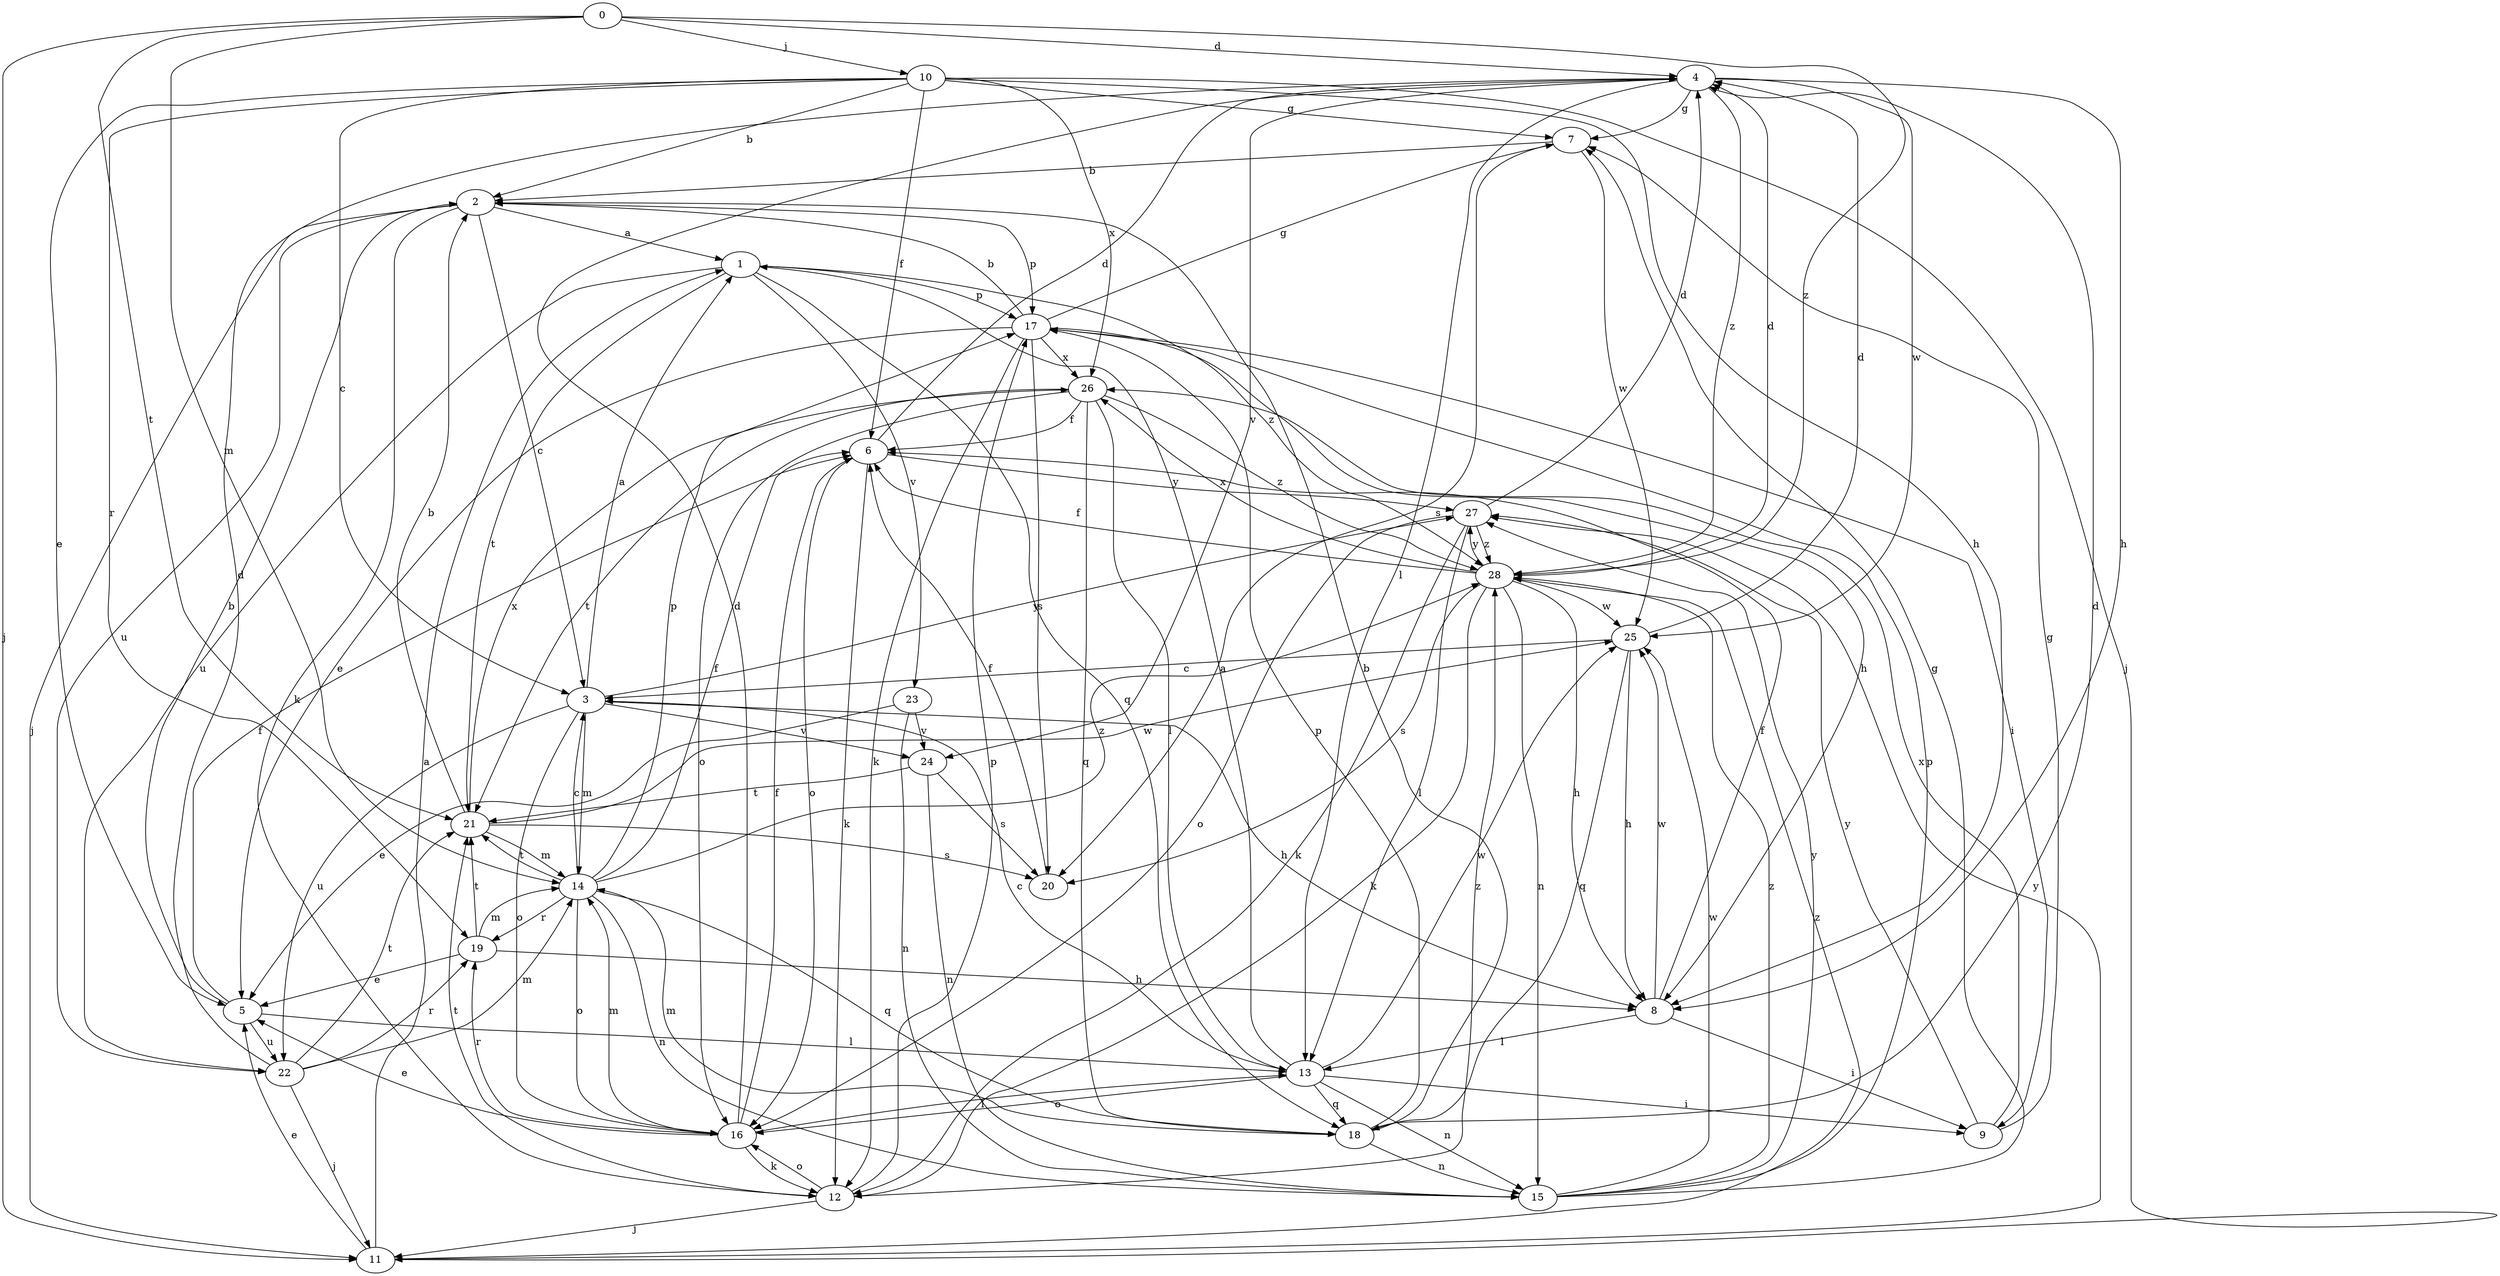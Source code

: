 strict digraph  {
0;
1;
2;
3;
4;
5;
6;
7;
8;
9;
10;
11;
12;
13;
14;
15;
16;
17;
18;
19;
20;
21;
22;
23;
24;
25;
26;
27;
28;
0 -> 4  [label=d];
0 -> 10  [label=j];
0 -> 11  [label=j];
0 -> 14  [label=m];
0 -> 21  [label=t];
0 -> 28  [label=z];
1 -> 17  [label=p];
1 -> 18  [label=q];
1 -> 21  [label=t];
1 -> 22  [label=u];
1 -> 23  [label=v];
1 -> 28  [label=z];
2 -> 1  [label=a];
2 -> 3  [label=c];
2 -> 11  [label=j];
2 -> 12  [label=k];
2 -> 17  [label=p];
2 -> 22  [label=u];
3 -> 1  [label=a];
3 -> 8  [label=h];
3 -> 14  [label=m];
3 -> 16  [label=o];
3 -> 22  [label=u];
3 -> 24  [label=v];
3 -> 27  [label=y];
4 -> 7  [label=g];
4 -> 8  [label=h];
4 -> 13  [label=l];
4 -> 24  [label=v];
4 -> 25  [label=w];
4 -> 28  [label=z];
5 -> 2  [label=b];
5 -> 6  [label=f];
5 -> 13  [label=l];
5 -> 22  [label=u];
6 -> 4  [label=d];
6 -> 12  [label=k];
6 -> 16  [label=o];
6 -> 27  [label=y];
7 -> 2  [label=b];
7 -> 20  [label=s];
7 -> 25  [label=w];
8 -> 6  [label=f];
8 -> 9  [label=i];
8 -> 13  [label=l];
8 -> 25  [label=w];
9 -> 7  [label=g];
9 -> 26  [label=x];
9 -> 27  [label=y];
10 -> 2  [label=b];
10 -> 3  [label=c];
10 -> 5  [label=e];
10 -> 6  [label=f];
10 -> 7  [label=g];
10 -> 8  [label=h];
10 -> 11  [label=j];
10 -> 19  [label=r];
10 -> 26  [label=x];
11 -> 1  [label=a];
11 -> 5  [label=e];
11 -> 27  [label=y];
11 -> 28  [label=z];
12 -> 11  [label=j];
12 -> 16  [label=o];
12 -> 17  [label=p];
12 -> 21  [label=t];
12 -> 28  [label=z];
13 -> 1  [label=a];
13 -> 3  [label=c];
13 -> 9  [label=i];
13 -> 15  [label=n];
13 -> 16  [label=o];
13 -> 18  [label=q];
13 -> 25  [label=w];
14 -> 3  [label=c];
14 -> 6  [label=f];
14 -> 15  [label=n];
14 -> 16  [label=o];
14 -> 17  [label=p];
14 -> 18  [label=q];
14 -> 19  [label=r];
14 -> 21  [label=t];
14 -> 28  [label=z];
15 -> 7  [label=g];
15 -> 17  [label=p];
15 -> 25  [label=w];
15 -> 27  [label=y];
15 -> 28  [label=z];
16 -> 4  [label=d];
16 -> 5  [label=e];
16 -> 6  [label=f];
16 -> 12  [label=k];
16 -> 13  [label=l];
16 -> 14  [label=m];
16 -> 19  [label=r];
17 -> 2  [label=b];
17 -> 5  [label=e];
17 -> 7  [label=g];
17 -> 8  [label=h];
17 -> 9  [label=i];
17 -> 12  [label=k];
17 -> 20  [label=s];
17 -> 26  [label=x];
18 -> 2  [label=b];
18 -> 4  [label=d];
18 -> 14  [label=m];
18 -> 15  [label=n];
18 -> 17  [label=p];
19 -> 5  [label=e];
19 -> 8  [label=h];
19 -> 14  [label=m];
19 -> 21  [label=t];
20 -> 6  [label=f];
21 -> 2  [label=b];
21 -> 14  [label=m];
21 -> 20  [label=s];
21 -> 25  [label=w];
21 -> 26  [label=x];
22 -> 4  [label=d];
22 -> 11  [label=j];
22 -> 14  [label=m];
22 -> 19  [label=r];
22 -> 21  [label=t];
23 -> 5  [label=e];
23 -> 15  [label=n];
23 -> 24  [label=v];
24 -> 15  [label=n];
24 -> 20  [label=s];
24 -> 21  [label=t];
25 -> 3  [label=c];
25 -> 4  [label=d];
25 -> 8  [label=h];
25 -> 18  [label=q];
26 -> 6  [label=f];
26 -> 13  [label=l];
26 -> 16  [label=o];
26 -> 18  [label=q];
26 -> 21  [label=t];
26 -> 28  [label=z];
27 -> 4  [label=d];
27 -> 12  [label=k];
27 -> 13  [label=l];
27 -> 16  [label=o];
27 -> 28  [label=z];
28 -> 4  [label=d];
28 -> 6  [label=f];
28 -> 8  [label=h];
28 -> 12  [label=k];
28 -> 15  [label=n];
28 -> 20  [label=s];
28 -> 25  [label=w];
28 -> 26  [label=x];
28 -> 27  [label=y];
}
